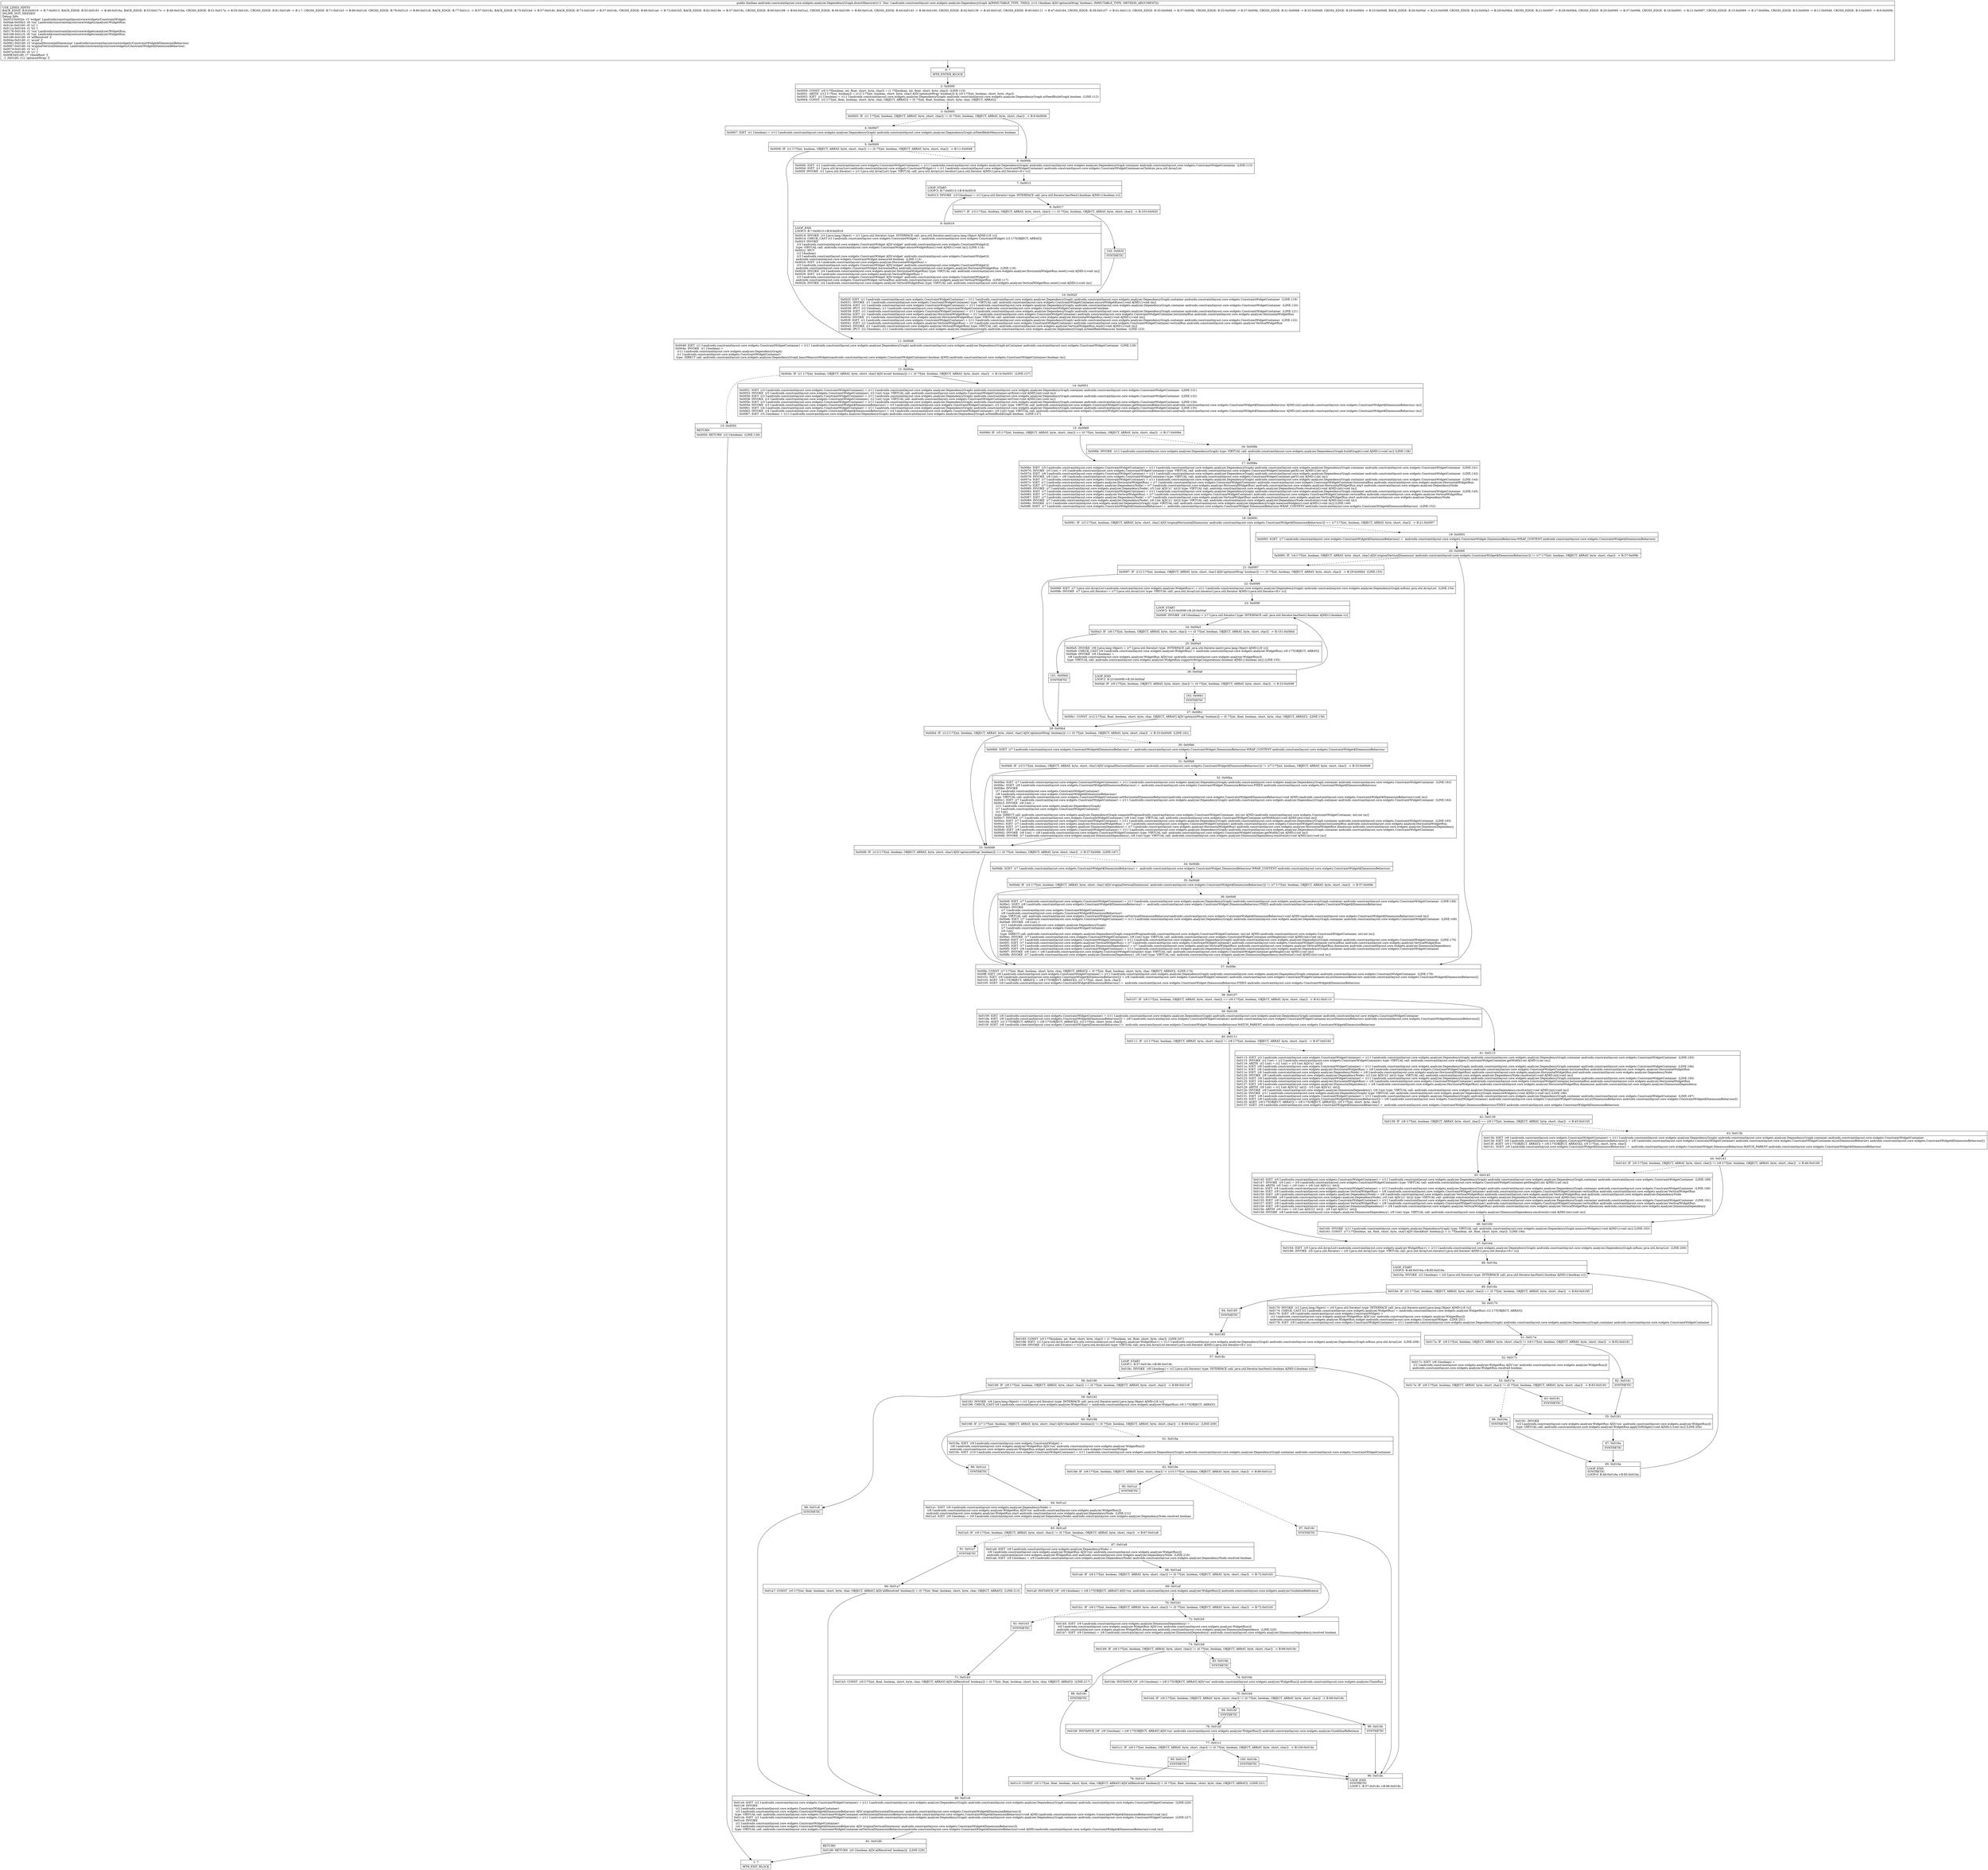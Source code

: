 digraph "CFG forandroidx.constraintlayout.core.widgets.analyzer.DependencyGraph.directMeasure(Z)Z" {
Node_0 [shape=record,label="{0\:\ ?|MTH_ENTER_BLOCK\l}"];
Node_2 [shape=record,label="{2\:\ 0x0000|0x0000: CONST  (r0 I:??[boolean, int, float, short, byte, char]) = (1 ??[boolean, int, float, short, byte, char])  (LINE:110)\l0x0001: ARITH  (r12 I:??[int, boolean]) = (r12 I:??[int, boolean, short, byte, char] A[D('optimizeWrap' boolean)]) & (r0 I:??[int, boolean, short, byte, char]) \l0x0002: IGET  (r1 I:boolean) = (r11 I:androidx.constraintlayout.core.widgets.analyzer.DependencyGraph) androidx.constraintlayout.core.widgets.analyzer.DependencyGraph.mNeedBuildGraph boolean  (LINE:112)\l0x0004: CONST  (r2 I:??[int, float, boolean, short, byte, char, OBJECT, ARRAY]) = (0 ??[int, float, boolean, short, byte, char, OBJECT, ARRAY]) \l}"];
Node_3 [shape=record,label="{3\:\ 0x0005|0x0005: IF  (r1 I:??[int, boolean, OBJECT, ARRAY, byte, short, char]) != (0 ??[int, boolean, OBJECT, ARRAY, byte, short, char])  \-\> B:6:0x000b \l}"];
Node_4 [shape=record,label="{4\:\ 0x0007|0x0007: IGET  (r1 I:boolean) = (r11 I:androidx.constraintlayout.core.widgets.analyzer.DependencyGraph) androidx.constraintlayout.core.widgets.analyzer.DependencyGraph.mNeedRedoMeasures boolean \l}"];
Node_5 [shape=record,label="{5\:\ 0x0009|0x0009: IF  (r1 I:??[int, boolean, OBJECT, ARRAY, byte, short, char]) == (0 ??[int, boolean, OBJECT, ARRAY, byte, short, char])  \-\> B:11:0x0048 \l}"];
Node_11 [shape=record,label="{11\:\ 0x0048|0x0048: IGET  (r1 I:androidx.constraintlayout.core.widgets.ConstraintWidgetContainer) = (r11 I:androidx.constraintlayout.core.widgets.analyzer.DependencyGraph) androidx.constraintlayout.core.widgets.analyzer.DependencyGraph.mContainer androidx.constraintlayout.core.widgets.ConstraintWidgetContainer  (LINE:126)\l0x004a: INVOKE  (r1 I:boolean) = \l  (r11 I:androidx.constraintlayout.core.widgets.analyzer.DependencyGraph)\l  (r1 I:androidx.constraintlayout.core.widgets.ConstraintWidgetContainer)\l type: DIRECT call: androidx.constraintlayout.core.widgets.analyzer.DependencyGraph.basicMeasureWidgets(androidx.constraintlayout.core.widgets.ConstraintWidgetContainer):boolean A[MD:(androidx.constraintlayout.core.widgets.ConstraintWidgetContainer):boolean (m)]\l}"];
Node_12 [shape=record,label="{12\:\ 0x004e|0x004e: IF  (r1 I:??[int, boolean, OBJECT, ARRAY, byte, short, char] A[D('avoid' boolean)]) == (0 ??[int, boolean, OBJECT, ARRAY, byte, short, char])  \-\> B:14:0x0051  (LINE:127)\l}"];
Node_13 [shape=record,label="{13\:\ 0x0050|RETURN\l|0x0050: RETURN  (r2 I:boolean)  (LINE:128)\l}"];
Node_1 [shape=record,label="{1\:\ ?|MTH_EXIT_BLOCK\l}"];
Node_14 [shape=record,label="{14\:\ 0x0051|0x0051: IGET  (r3 I:androidx.constraintlayout.core.widgets.ConstraintWidgetContainer) = (r11 I:androidx.constraintlayout.core.widgets.analyzer.DependencyGraph) androidx.constraintlayout.core.widgets.analyzer.DependencyGraph.container androidx.constraintlayout.core.widgets.ConstraintWidgetContainer  (LINE:131)\l0x0053: INVOKE  (r3 I:androidx.constraintlayout.core.widgets.ConstraintWidgetContainer), (r2 I:int) type: VIRTUAL call: androidx.constraintlayout.core.widgets.ConstraintWidgetContainer.setX(int):void A[MD:(int):void (m)]\l0x0056: IGET  (r3 I:androidx.constraintlayout.core.widgets.ConstraintWidgetContainer) = (r11 I:androidx.constraintlayout.core.widgets.analyzer.DependencyGraph) androidx.constraintlayout.core.widgets.analyzer.DependencyGraph.container androidx.constraintlayout.core.widgets.ConstraintWidgetContainer  (LINE:132)\l0x0058: INVOKE  (r3 I:androidx.constraintlayout.core.widgets.ConstraintWidgetContainer), (r2 I:int) type: VIRTUAL call: androidx.constraintlayout.core.widgets.ConstraintWidgetContainer.setY(int):void A[MD:(int):void (m)]\l0x005b: IGET  (r3 I:androidx.constraintlayout.core.widgets.ConstraintWidgetContainer) = (r11 I:androidx.constraintlayout.core.widgets.analyzer.DependencyGraph) androidx.constraintlayout.core.widgets.analyzer.DependencyGraph.container androidx.constraintlayout.core.widgets.ConstraintWidgetContainer  (LINE:134)\l0x005d: INVOKE  (r3 I:androidx.constraintlayout.core.widgets.ConstraintWidget$DimensionBehaviour) = (r3 I:androidx.constraintlayout.core.widgets.ConstraintWidgetContainer), (r2 I:int) type: VIRTUAL call: androidx.constraintlayout.core.widgets.ConstraintWidgetContainer.getDimensionBehaviour(int):androidx.constraintlayout.core.widgets.ConstraintWidget$DimensionBehaviour A[MD:(int):androidx.constraintlayout.core.widgets.ConstraintWidget$DimensionBehaviour (m)]\l0x0061: IGET  (r4 I:androidx.constraintlayout.core.widgets.ConstraintWidgetContainer) = (r11 I:androidx.constraintlayout.core.widgets.analyzer.DependencyGraph) androidx.constraintlayout.core.widgets.analyzer.DependencyGraph.container androidx.constraintlayout.core.widgets.ConstraintWidgetContainer  (LINE:135)\l0x0063: INVOKE  (r4 I:androidx.constraintlayout.core.widgets.ConstraintWidget$DimensionBehaviour) = (r4 I:androidx.constraintlayout.core.widgets.ConstraintWidgetContainer), (r0 I:int) type: VIRTUAL call: androidx.constraintlayout.core.widgets.ConstraintWidgetContainer.getDimensionBehaviour(int):androidx.constraintlayout.core.widgets.ConstraintWidget$DimensionBehaviour A[MD:(int):androidx.constraintlayout.core.widgets.ConstraintWidget$DimensionBehaviour (m)]\l0x0067: IGET  (r5 I:boolean) = (r11 I:androidx.constraintlayout.core.widgets.analyzer.DependencyGraph) androidx.constraintlayout.core.widgets.analyzer.DependencyGraph.mNeedBuildGraph boolean  (LINE:137)\l}"];
Node_15 [shape=record,label="{15\:\ 0x0069|0x0069: IF  (r5 I:??[int, boolean, OBJECT, ARRAY, byte, short, char]) == (0 ??[int, boolean, OBJECT, ARRAY, byte, short, char])  \-\> B:17:0x006e \l}"];
Node_16 [shape=record,label="{16\:\ 0x006b|0x006b: INVOKE  (r11 I:androidx.constraintlayout.core.widgets.analyzer.DependencyGraph) type: VIRTUAL call: androidx.constraintlayout.core.widgets.analyzer.DependencyGraph.buildGraph():void A[MD:():void (m)] (LINE:138)\l}"];
Node_17 [shape=record,label="{17\:\ 0x006e|0x006e: IGET  (r5 I:androidx.constraintlayout.core.widgets.ConstraintWidgetContainer) = (r11 I:androidx.constraintlayout.core.widgets.analyzer.DependencyGraph) androidx.constraintlayout.core.widgets.analyzer.DependencyGraph.container androidx.constraintlayout.core.widgets.ConstraintWidgetContainer  (LINE:141)\l0x0070: INVOKE  (r5 I:int) = (r5 I:androidx.constraintlayout.core.widgets.ConstraintWidgetContainer) type: VIRTUAL call: androidx.constraintlayout.core.widgets.ConstraintWidgetContainer.getX():int A[MD:():int (m)]\l0x0074: IGET  (r6 I:androidx.constraintlayout.core.widgets.ConstraintWidgetContainer) = (r11 I:androidx.constraintlayout.core.widgets.analyzer.DependencyGraph) androidx.constraintlayout.core.widgets.analyzer.DependencyGraph.container androidx.constraintlayout.core.widgets.ConstraintWidgetContainer  (LINE:142)\l0x0076: INVOKE  (r6 I:int) = (r6 I:androidx.constraintlayout.core.widgets.ConstraintWidgetContainer) type: VIRTUAL call: androidx.constraintlayout.core.widgets.ConstraintWidgetContainer.getY():int A[MD:():int (m)]\l0x007a: IGET  (r7 I:androidx.constraintlayout.core.widgets.ConstraintWidgetContainer) = (r11 I:androidx.constraintlayout.core.widgets.analyzer.DependencyGraph) androidx.constraintlayout.core.widgets.analyzer.DependencyGraph.container androidx.constraintlayout.core.widgets.ConstraintWidgetContainer  (LINE:144)\l0x007c: IGET  (r7 I:androidx.constraintlayout.core.widgets.analyzer.HorizontalWidgetRun) = (r7 I:androidx.constraintlayout.core.widgets.ConstraintWidgetContainer) androidx.constraintlayout.core.widgets.ConstraintWidgetContainer.horizontalRun androidx.constraintlayout.core.widgets.analyzer.HorizontalWidgetRun \l0x007e: IGET  (r7 I:androidx.constraintlayout.core.widgets.analyzer.DependencyNode) = (r7 I:androidx.constraintlayout.core.widgets.analyzer.HorizontalWidgetRun) androidx.constraintlayout.core.widgets.analyzer.HorizontalWidgetRun.start androidx.constraintlayout.core.widgets.analyzer.DependencyNode \l0x0080: INVOKE  (r7 I:androidx.constraintlayout.core.widgets.analyzer.DependencyNode), (r5 I:int A[D('x1' int)]) type: VIRTUAL call: androidx.constraintlayout.core.widgets.analyzer.DependencyNode.resolve(int):void A[MD:(int):void (m)]\l0x0083: IGET  (r7 I:androidx.constraintlayout.core.widgets.ConstraintWidgetContainer) = (r11 I:androidx.constraintlayout.core.widgets.analyzer.DependencyGraph) androidx.constraintlayout.core.widgets.analyzer.DependencyGraph.container androidx.constraintlayout.core.widgets.ConstraintWidgetContainer  (LINE:145)\l0x0085: IGET  (r7 I:androidx.constraintlayout.core.widgets.analyzer.VerticalWidgetRun) = (r7 I:androidx.constraintlayout.core.widgets.ConstraintWidgetContainer) androidx.constraintlayout.core.widgets.ConstraintWidgetContainer.verticalRun androidx.constraintlayout.core.widgets.analyzer.VerticalWidgetRun \l0x0087: IGET  (r7 I:androidx.constraintlayout.core.widgets.analyzer.DependencyNode) = (r7 I:androidx.constraintlayout.core.widgets.analyzer.VerticalWidgetRun) androidx.constraintlayout.core.widgets.analyzer.VerticalWidgetRun.start androidx.constraintlayout.core.widgets.analyzer.DependencyNode \l0x0089: INVOKE  (r7 I:androidx.constraintlayout.core.widgets.analyzer.DependencyNode), (r6 I:int A[D('y1' int)]) type: VIRTUAL call: androidx.constraintlayout.core.widgets.analyzer.DependencyNode.resolve(int):void A[MD:(int):void (m)]\l0x008c: INVOKE  (r11 I:androidx.constraintlayout.core.widgets.analyzer.DependencyGraph) type: VIRTUAL call: androidx.constraintlayout.core.widgets.analyzer.DependencyGraph.measureWidgets():void A[MD:():void (m)] (LINE:149)\l0x008f: SGET  (r7 I:androidx.constraintlayout.core.widgets.ConstraintWidget$DimensionBehaviour) =  androidx.constraintlayout.core.widgets.ConstraintWidget.DimensionBehaviour.WRAP_CONTENT androidx.constraintlayout.core.widgets.ConstraintWidget$DimensionBehaviour  (LINE:152)\l}"];
Node_18 [shape=record,label="{18\:\ 0x0091|0x0091: IF  (r3 I:??[int, boolean, OBJECT, ARRAY, byte, short, char] A[D('originalHorizontalDimension' androidx.constraintlayout.core.widgets.ConstraintWidget$DimensionBehaviour)]) == (r7 I:??[int, boolean, OBJECT, ARRAY, byte, short, char])  \-\> B:21:0x0097 \l}"];
Node_19 [shape=record,label="{19\:\ 0x0093|0x0093: SGET  (r7 I:androidx.constraintlayout.core.widgets.ConstraintWidget$DimensionBehaviour) =  androidx.constraintlayout.core.widgets.ConstraintWidget.DimensionBehaviour.WRAP_CONTENT androidx.constraintlayout.core.widgets.ConstraintWidget$DimensionBehaviour \l}"];
Node_20 [shape=record,label="{20\:\ 0x0095|0x0095: IF  (r4 I:??[int, boolean, OBJECT, ARRAY, byte, short, char] A[D('originalVerticalDimension' androidx.constraintlayout.core.widgets.ConstraintWidget$DimensionBehaviour)]) != (r7 I:??[int, boolean, OBJECT, ARRAY, byte, short, char])  \-\> B:37:0x00fe \l}"];
Node_37 [shape=record,label="{37\:\ 0x00fe|0x00fe: CONST  (r7 I:??[int, float, boolean, short, byte, char, OBJECT, ARRAY]) = (0 ??[int, float, boolean, short, byte, char, OBJECT, ARRAY])  (LINE:174)\l0x00ff: IGET  (r8 I:androidx.constraintlayout.core.widgets.ConstraintWidgetContainer) = (r11 I:androidx.constraintlayout.core.widgets.analyzer.DependencyGraph) androidx.constraintlayout.core.widgets.analyzer.DependencyGraph.container androidx.constraintlayout.core.widgets.ConstraintWidgetContainer  (LINE:179)\l0x0101: IGET  (r8 I:androidx.constraintlayout.core.widgets.ConstraintWidget$DimensionBehaviour[]) = (r8 I:androidx.constraintlayout.core.widgets.ConstraintWidgetContainer) androidx.constraintlayout.core.widgets.ConstraintWidgetContainer.mListDimensionBehaviors androidx.constraintlayout.core.widgets.ConstraintWidget$DimensionBehaviour[] \l0x0103: AGET  (r8 I:??[OBJECT, ARRAY]) = (r8 I:??[OBJECT, ARRAY][]), (r2 I:??[int, short, byte, char]) \l0x0105: SGET  (r9 I:androidx.constraintlayout.core.widgets.ConstraintWidget$DimensionBehaviour) =  androidx.constraintlayout.core.widgets.ConstraintWidget.DimensionBehaviour.FIXED androidx.constraintlayout.core.widgets.ConstraintWidget$DimensionBehaviour \l}"];
Node_38 [shape=record,label="{38\:\ 0x0107|0x0107: IF  (r8 I:??[int, boolean, OBJECT, ARRAY, byte, short, char]) == (r9 I:??[int, boolean, OBJECT, ARRAY, byte, short, char])  \-\> B:41:0x0113 \l}"];
Node_39 [shape=record,label="{39\:\ 0x0109|0x0109: IGET  (r8 I:androidx.constraintlayout.core.widgets.ConstraintWidgetContainer) = (r11 I:androidx.constraintlayout.core.widgets.analyzer.DependencyGraph) androidx.constraintlayout.core.widgets.analyzer.DependencyGraph.container androidx.constraintlayout.core.widgets.ConstraintWidgetContainer \l0x010b: IGET  (r8 I:androidx.constraintlayout.core.widgets.ConstraintWidget$DimensionBehaviour[]) = (r8 I:androidx.constraintlayout.core.widgets.ConstraintWidgetContainer) androidx.constraintlayout.core.widgets.ConstraintWidgetContainer.mListDimensionBehaviors androidx.constraintlayout.core.widgets.ConstraintWidget$DimensionBehaviour[] \l0x010d: AGET  (r2 I:??[OBJECT, ARRAY]) = (r8 I:??[OBJECT, ARRAY][]), (r2 I:??[int, short, byte, char]) \l0x010f: SGET  (r8 I:androidx.constraintlayout.core.widgets.ConstraintWidget$DimensionBehaviour) =  androidx.constraintlayout.core.widgets.ConstraintWidget.DimensionBehaviour.MATCH_PARENT androidx.constraintlayout.core.widgets.ConstraintWidget$DimensionBehaviour \l}"];
Node_40 [shape=record,label="{40\:\ 0x0111|0x0111: IF  (r2 I:??[int, boolean, OBJECT, ARRAY, byte, short, char]) != (r8 I:??[int, boolean, OBJECT, ARRAY, byte, short, char])  \-\> B:47:0x0164 \l}"];
Node_47 [shape=record,label="{47\:\ 0x0164|0x0164: IGET  (r0 I:java.util.ArrayList\<androidx.constraintlayout.core.widgets.analyzer.WidgetRun\>) = (r11 I:androidx.constraintlayout.core.widgets.analyzer.DependencyGraph) androidx.constraintlayout.core.widgets.analyzer.DependencyGraph.mRuns java.util.ArrayList  (LINE:200)\l0x0166: INVOKE  (r0 I:java.util.Iterator) = (r0 I:java.util.ArrayList) type: VIRTUAL call: java.util.ArrayList.iterator():java.util.Iterator A[MD:():java.util.Iterator\<E\> (c)]\l}"];
Node_48 [shape=record,label="{48\:\ 0x016a|LOOP_START\lLOOP:0: B:48:0x016a\-\>B:85:0x016a\l|0x016a: INVOKE  (r2 I:boolean) = (r0 I:java.util.Iterator) type: INTERFACE call: java.util.Iterator.hasNext():boolean A[MD:():boolean (c)]\l}"];
Node_49 [shape=record,label="{49\:\ 0x016e|0x016e: IF  (r2 I:??[int, boolean, OBJECT, ARRAY, byte, short, char]) == (0 ??[int, boolean, OBJECT, ARRAY, byte, short, char])  \-\> B:84:0x0185 \l}"];
Node_50 [shape=record,label="{50\:\ 0x0170|0x0170: INVOKE  (r2 I:java.lang.Object) = (r0 I:java.util.Iterator) type: INTERFACE call: java.util.Iterator.next():java.lang.Object A[MD:():E (c)]\l0x0174: CHECK_CAST (r2 I:androidx.constraintlayout.core.widgets.analyzer.WidgetRun) = (androidx.constraintlayout.core.widgets.analyzer.WidgetRun) (r2 I:??[OBJECT, ARRAY]) \l0x0176: IGET  (r8 I:androidx.constraintlayout.core.widgets.ConstraintWidget) = \l  (r2 I:androidx.constraintlayout.core.widgets.analyzer.WidgetRun A[D('run' androidx.constraintlayout.core.widgets.analyzer.WidgetRun)])\l androidx.constraintlayout.core.widgets.analyzer.WidgetRun.widget androidx.constraintlayout.core.widgets.ConstraintWidget  (LINE:201)\l0x0178: IGET  (r9 I:androidx.constraintlayout.core.widgets.ConstraintWidgetContainer) = (r11 I:androidx.constraintlayout.core.widgets.analyzer.DependencyGraph) androidx.constraintlayout.core.widgets.analyzer.DependencyGraph.container androidx.constraintlayout.core.widgets.ConstraintWidgetContainer \l}"];
Node_51 [shape=record,label="{51\:\ 0x017a|0x017a: IF  (r8 I:??[int, boolean, OBJECT, ARRAY, byte, short, char]) != (r9 I:??[int, boolean, OBJECT, ARRAY, byte, short, char])  \-\> B:82:0x0181 \l}"];
Node_52 [shape=record,label="{52\:\ 0x017c|0x017c: IGET  (r8 I:boolean) = \l  (r2 I:androidx.constraintlayout.core.widgets.analyzer.WidgetRun A[D('run' androidx.constraintlayout.core.widgets.analyzer.WidgetRun)])\l androidx.constraintlayout.core.widgets.analyzer.WidgetRun.resolved boolean \l}"];
Node_53 [shape=record,label="{53\:\ 0x017e|0x017e: IF  (r8 I:??[int, boolean, OBJECT, ARRAY, byte, short, char]) != (0 ??[int, boolean, OBJECT, ARRAY, byte, short, char])  \-\> B:83:0x0181 \l}"];
Node_83 [shape=record,label="{83\:\ 0x0181|SYNTHETIC\l}"];
Node_55 [shape=record,label="{55\:\ 0x0181|0x0181: INVOKE  \l  (r2 I:androidx.constraintlayout.core.widgets.analyzer.WidgetRun A[D('run' androidx.constraintlayout.core.widgets.analyzer.WidgetRun)])\l type: VIRTUAL call: androidx.constraintlayout.core.widgets.analyzer.WidgetRun.applyToWidget():void A[MD:():void (m)] (LINE:204)\l}"];
Node_87 [shape=record,label="{87\:\ 0x016a|SYNTHETIC\l}"];
Node_85 [shape=record,label="{85\:\ 0x016a|LOOP_END\lSYNTHETIC\lLOOP:0: B:48:0x016a\-\>B:85:0x016a\l}"];
Node_86 [shape=record,label="{86\:\ 0x016a|SYNTHETIC\l}"];
Node_82 [shape=record,label="{82\:\ 0x0181|SYNTHETIC\l}"];
Node_84 [shape=record,label="{84\:\ 0x0185|SYNTHETIC\l}"];
Node_56 [shape=record,label="{56\:\ 0x0185|0x0185: CONST  (r0 I:??[boolean, int, float, short, byte, char]) = (1 ??[boolean, int, float, short, byte, char])  (LINE:207)\l0x0186: IGET  (r2 I:java.util.ArrayList\<androidx.constraintlayout.core.widgets.analyzer.WidgetRun\>) = (r11 I:androidx.constraintlayout.core.widgets.analyzer.DependencyGraph) androidx.constraintlayout.core.widgets.analyzer.DependencyGraph.mRuns java.util.ArrayList  (LINE:208)\l0x0188: INVOKE  (r2 I:java.util.Iterator) = (r2 I:java.util.ArrayList) type: VIRTUAL call: java.util.ArrayList.iterator():java.util.Iterator A[MD:():java.util.Iterator\<E\> (c)]\l}"];
Node_57 [shape=record,label="{57\:\ 0x018c|LOOP_START\lLOOP:1: B:57:0x018c\-\>B:96:0x018c\l|0x018c: INVOKE  (r8 I:boolean) = (r2 I:java.util.Iterator) type: INTERFACE call: java.util.Iterator.hasNext():boolean A[MD:():boolean (c)]\l}"];
Node_58 [shape=record,label="{58\:\ 0x0190|0x0190: IF  (r8 I:??[int, boolean, OBJECT, ARRAY, byte, short, char]) == (0 ??[int, boolean, OBJECT, ARRAY, byte, short, char])  \-\> B:88:0x01c6 \l}"];
Node_59 [shape=record,label="{59\:\ 0x0192|0x0192: INVOKE  (r8 I:java.lang.Object) = (r2 I:java.util.Iterator) type: INTERFACE call: java.util.Iterator.next():java.lang.Object A[MD:():E (c)]\l0x0196: CHECK_CAST (r8 I:androidx.constraintlayout.core.widgets.analyzer.WidgetRun) = (androidx.constraintlayout.core.widgets.analyzer.WidgetRun) (r8 I:??[OBJECT, ARRAY]) \l}"];
Node_60 [shape=record,label="{60\:\ 0x0198|0x0198: IF  (r7 I:??[int, boolean, OBJECT, ARRAY, byte, short, char] A[D('checkRoot' boolean)]) != (0 ??[int, boolean, OBJECT, ARRAY, byte, short, char])  \-\> B:89:0x01a1  (LINE:209)\l}"];
Node_61 [shape=record,label="{61\:\ 0x019a|0x019a: IGET  (r9 I:androidx.constraintlayout.core.widgets.ConstraintWidget) = \l  (r8 I:androidx.constraintlayout.core.widgets.analyzer.WidgetRun A[D('run' androidx.constraintlayout.core.widgets.analyzer.WidgetRun)])\l androidx.constraintlayout.core.widgets.analyzer.WidgetRun.widget androidx.constraintlayout.core.widgets.ConstraintWidget \l0x019c: IGET  (r10 I:androidx.constraintlayout.core.widgets.ConstraintWidgetContainer) = (r11 I:androidx.constraintlayout.core.widgets.analyzer.DependencyGraph) androidx.constraintlayout.core.widgets.analyzer.DependencyGraph.container androidx.constraintlayout.core.widgets.ConstraintWidgetContainer \l}"];
Node_62 [shape=record,label="{62\:\ 0x019e|0x019e: IF  (r9 I:??[int, boolean, OBJECT, ARRAY, byte, short, char]) != (r10 I:??[int, boolean, OBJECT, ARRAY, byte, short, char])  \-\> B:90:0x01a1 \l}"];
Node_90 [shape=record,label="{90\:\ 0x01a1|SYNTHETIC\l}"];
Node_64 [shape=record,label="{64\:\ 0x01a1|0x01a1: IGET  (r9 I:androidx.constraintlayout.core.widgets.analyzer.DependencyNode) = \l  (r8 I:androidx.constraintlayout.core.widgets.analyzer.WidgetRun A[D('run' androidx.constraintlayout.core.widgets.analyzer.WidgetRun)])\l androidx.constraintlayout.core.widgets.analyzer.WidgetRun.start androidx.constraintlayout.core.widgets.analyzer.DependencyNode  (LINE:212)\l0x01a3: IGET  (r9 I:boolean) = (r9 I:androidx.constraintlayout.core.widgets.analyzer.DependencyNode) androidx.constraintlayout.core.widgets.analyzer.DependencyNode.resolved boolean \l}"];
Node_65 [shape=record,label="{65\:\ 0x01a5|0x01a5: IF  (r9 I:??[int, boolean, OBJECT, ARRAY, byte, short, char]) != (0 ??[int, boolean, OBJECT, ARRAY, byte, short, char])  \-\> B:67:0x01a9 \l}"];
Node_67 [shape=record,label="{67\:\ 0x01a9|0x01a9: IGET  (r9 I:androidx.constraintlayout.core.widgets.analyzer.DependencyNode) = \l  (r8 I:androidx.constraintlayout.core.widgets.analyzer.WidgetRun A[D('run' androidx.constraintlayout.core.widgets.analyzer.WidgetRun)])\l androidx.constraintlayout.core.widgets.analyzer.WidgetRun.end androidx.constraintlayout.core.widgets.analyzer.DependencyNode  (LINE:216)\l0x01ab: IGET  (r9 I:boolean) = (r9 I:androidx.constraintlayout.core.widgets.analyzer.DependencyNode) androidx.constraintlayout.core.widgets.analyzer.DependencyNode.resolved boolean \l}"];
Node_68 [shape=record,label="{68\:\ 0x01ad|0x01ad: IF  (r9 I:??[int, boolean, OBJECT, ARRAY, byte, short, char]) != (0 ??[int, boolean, OBJECT, ARRAY, byte, short, char])  \-\> B:72:0x01b5 \l}"];
Node_69 [shape=record,label="{69\:\ 0x01af|0x01af: INSTANCE_OF  (r9 I:boolean) = (r8 I:??[OBJECT, ARRAY] A[D('run' androidx.constraintlayout.core.widgets.analyzer.WidgetRun)]) androidx.constraintlayout.core.widgets.analyzer.GuidelineReference \l}"];
Node_70 [shape=record,label="{70\:\ 0x01b1|0x01b1: IF  (r9 I:??[int, boolean, OBJECT, ARRAY, byte, short, char]) != (0 ??[int, boolean, OBJECT, ARRAY, byte, short, char])  \-\> B:72:0x01b5 \l}"];
Node_92 [shape=record,label="{92\:\ 0x01b3|SYNTHETIC\l}"];
Node_71 [shape=record,label="{71\:\ 0x01b3|0x01b3: CONST  (r0 I:??[int, float, boolean, short, byte, char, OBJECT, ARRAY] A[D('allResolved' boolean)]) = (0 ??[int, float, boolean, short, byte, char, OBJECT, ARRAY])  (LINE:217)\l}"];
Node_80 [shape=record,label="{80\:\ 0x01c6|0x01c6: IGET  (r2 I:androidx.constraintlayout.core.widgets.ConstraintWidgetContainer) = (r11 I:androidx.constraintlayout.core.widgets.analyzer.DependencyGraph) androidx.constraintlayout.core.widgets.analyzer.DependencyGraph.container androidx.constraintlayout.core.widgets.ConstraintWidgetContainer  (LINE:226)\l0x01c8: INVOKE  \l  (r2 I:androidx.constraintlayout.core.widgets.ConstraintWidgetContainer)\l  (r3 I:androidx.constraintlayout.core.widgets.ConstraintWidget$DimensionBehaviour A[D('originalHorizontalDimension' androidx.constraintlayout.core.widgets.ConstraintWidget$DimensionBehaviour)])\l type: VIRTUAL call: androidx.constraintlayout.core.widgets.ConstraintWidgetContainer.setHorizontalDimensionBehaviour(androidx.constraintlayout.core.widgets.ConstraintWidget$DimensionBehaviour):void A[MD:(androidx.constraintlayout.core.widgets.ConstraintWidget$DimensionBehaviour):void (m)]\l0x01cb: IGET  (r2 I:androidx.constraintlayout.core.widgets.ConstraintWidgetContainer) = (r11 I:androidx.constraintlayout.core.widgets.analyzer.DependencyGraph) androidx.constraintlayout.core.widgets.analyzer.DependencyGraph.container androidx.constraintlayout.core.widgets.ConstraintWidgetContainer  (LINE:227)\l0x01cd: INVOKE  \l  (r2 I:androidx.constraintlayout.core.widgets.ConstraintWidgetContainer)\l  (r4 I:androidx.constraintlayout.core.widgets.ConstraintWidget$DimensionBehaviour A[D('originalVerticalDimension' androidx.constraintlayout.core.widgets.ConstraintWidget$DimensionBehaviour)])\l type: VIRTUAL call: androidx.constraintlayout.core.widgets.ConstraintWidgetContainer.setVerticalDimensionBehaviour(androidx.constraintlayout.core.widgets.ConstraintWidget$DimensionBehaviour):void A[MD:(androidx.constraintlayout.core.widgets.ConstraintWidget$DimensionBehaviour):void (m)]\l}"];
Node_81 [shape=record,label="{81\:\ 0x01d0|RETURN\l|0x01d0: RETURN  (r0 I:boolean A[D('allResolved' boolean)])  (LINE:229)\l}"];
Node_72 [shape=record,label="{72\:\ 0x01b5|0x01b5: IGET  (r9 I:androidx.constraintlayout.core.widgets.analyzer.DimensionDependency) = \l  (r8 I:androidx.constraintlayout.core.widgets.analyzer.WidgetRun A[D('run' androidx.constraintlayout.core.widgets.analyzer.WidgetRun)])\l androidx.constraintlayout.core.widgets.analyzer.WidgetRun.dimension androidx.constraintlayout.core.widgets.analyzer.DimensionDependency  (LINE:220)\l0x01b7: IGET  (r9 I:boolean) = (r9 I:androidx.constraintlayout.core.widgets.analyzer.DimensionDependency) androidx.constraintlayout.core.widgets.analyzer.DimensionDependency.resolved boolean \l}"];
Node_73 [shape=record,label="{73\:\ 0x01b9|0x01b9: IF  (r9 I:??[int, boolean, OBJECT, ARRAY, byte, short, char]) != (0 ??[int, boolean, OBJECT, ARRAY, byte, short, char])  \-\> B:98:0x018c \l}"];
Node_93 [shape=record,label="{93\:\ 0x01bb|SYNTHETIC\l}"];
Node_74 [shape=record,label="{74\:\ 0x01bb|0x01bb: INSTANCE_OF  (r9 I:boolean) = (r8 I:??[OBJECT, ARRAY] A[D('run' androidx.constraintlayout.core.widgets.analyzer.WidgetRun)]) androidx.constraintlayout.core.widgets.analyzer.ChainRun \l}"];
Node_75 [shape=record,label="{75\:\ 0x01bd|0x01bd: IF  (r9 I:??[int, boolean, OBJECT, ARRAY, byte, short, char]) != (0 ??[int, boolean, OBJECT, ARRAY, byte, short, char])  \-\> B:99:0x018c \l}"];
Node_94 [shape=record,label="{94\:\ 0x01bf|SYNTHETIC\l}"];
Node_76 [shape=record,label="{76\:\ 0x01bf|0x01bf: INSTANCE_OF  (r9 I:boolean) = (r8 I:??[OBJECT, ARRAY] A[D('run' androidx.constraintlayout.core.widgets.analyzer.WidgetRun)]) androidx.constraintlayout.core.widgets.analyzer.GuidelineReference \l}"];
Node_77 [shape=record,label="{77\:\ 0x01c1|0x01c1: IF  (r9 I:??[int, boolean, OBJECT, ARRAY, byte, short, char]) != (0 ??[int, boolean, OBJECT, ARRAY, byte, short, char])  \-\> B:100:0x018c \l}"];
Node_95 [shape=record,label="{95\:\ 0x01c3|SYNTHETIC\l}"];
Node_78 [shape=record,label="{78\:\ 0x01c3|0x01c3: CONST  (r0 I:??[int, float, boolean, short, byte, char, OBJECT, ARRAY] A[D('allResolved' boolean)]) = (0 ??[int, float, boolean, short, byte, char, OBJECT, ARRAY])  (LINE:221)\l}"];
Node_100 [shape=record,label="{100\:\ 0x018c|SYNTHETIC\l}"];
Node_96 [shape=record,label="{96\:\ 0x018c|LOOP_END\lSYNTHETIC\lLOOP:1: B:57:0x018c\-\>B:96:0x018c\l}"];
Node_99 [shape=record,label="{99\:\ 0x018c|SYNTHETIC\l}"];
Node_98 [shape=record,label="{98\:\ 0x018c|SYNTHETIC\l}"];
Node_91 [shape=record,label="{91\:\ 0x01a7|SYNTHETIC\l}"];
Node_66 [shape=record,label="{66\:\ 0x01a7|0x01a7: CONST  (r0 I:??[int, float, boolean, short, byte, char, OBJECT, ARRAY] A[D('allResolved' boolean)]) = (0 ??[int, float, boolean, short, byte, char, OBJECT, ARRAY])  (LINE:213)\l}"];
Node_97 [shape=record,label="{97\:\ 0x018c|SYNTHETIC\l}"];
Node_89 [shape=record,label="{89\:\ 0x01a1|SYNTHETIC\l}"];
Node_88 [shape=record,label="{88\:\ 0x01c6|SYNTHETIC\l}"];
Node_41 [shape=record,label="{41\:\ 0x0113|0x0113: IGET  (r2 I:androidx.constraintlayout.core.widgets.ConstraintWidgetContainer) = (r11 I:androidx.constraintlayout.core.widgets.analyzer.DependencyGraph) androidx.constraintlayout.core.widgets.analyzer.DependencyGraph.container androidx.constraintlayout.core.widgets.ConstraintWidgetContainer  (LINE:183)\l0x0115: INVOKE  (r2 I:int) = (r2 I:androidx.constraintlayout.core.widgets.ConstraintWidgetContainer) type: VIRTUAL call: androidx.constraintlayout.core.widgets.ConstraintWidgetContainer.getWidth():int A[MD:():int (m)]\l0x0119: ARITH  (r2 I:int) = (r2 I:int) + (r5 I:int A[D('x1' int)]) \l0x011a: IGET  (r8 I:androidx.constraintlayout.core.widgets.ConstraintWidgetContainer) = (r11 I:androidx.constraintlayout.core.widgets.analyzer.DependencyGraph) androidx.constraintlayout.core.widgets.analyzer.DependencyGraph.container androidx.constraintlayout.core.widgets.ConstraintWidgetContainer  (LINE:184)\l0x011c: IGET  (r8 I:androidx.constraintlayout.core.widgets.analyzer.HorizontalWidgetRun) = (r8 I:androidx.constraintlayout.core.widgets.ConstraintWidgetContainer) androidx.constraintlayout.core.widgets.ConstraintWidgetContainer.horizontalRun androidx.constraintlayout.core.widgets.analyzer.HorizontalWidgetRun \l0x011e: IGET  (r8 I:androidx.constraintlayout.core.widgets.analyzer.DependencyNode) = (r8 I:androidx.constraintlayout.core.widgets.analyzer.HorizontalWidgetRun) androidx.constraintlayout.core.widgets.analyzer.HorizontalWidgetRun.end androidx.constraintlayout.core.widgets.analyzer.DependencyNode \l0x0120: INVOKE  (r8 I:androidx.constraintlayout.core.widgets.analyzer.DependencyNode), (r2 I:int A[D('x2' int)]) type: VIRTUAL call: androidx.constraintlayout.core.widgets.analyzer.DependencyNode.resolve(int):void A[MD:(int):void (m)]\l0x0123: IGET  (r8 I:androidx.constraintlayout.core.widgets.ConstraintWidgetContainer) = (r11 I:androidx.constraintlayout.core.widgets.analyzer.DependencyGraph) androidx.constraintlayout.core.widgets.analyzer.DependencyGraph.container androidx.constraintlayout.core.widgets.ConstraintWidgetContainer  (LINE:185)\l0x0125: IGET  (r8 I:androidx.constraintlayout.core.widgets.analyzer.HorizontalWidgetRun) = (r8 I:androidx.constraintlayout.core.widgets.ConstraintWidgetContainer) androidx.constraintlayout.core.widgets.ConstraintWidgetContainer.horizontalRun androidx.constraintlayout.core.widgets.analyzer.HorizontalWidgetRun \l0x0127: IGET  (r8 I:androidx.constraintlayout.core.widgets.analyzer.DimensionDependency) = (r8 I:androidx.constraintlayout.core.widgets.analyzer.HorizontalWidgetRun) androidx.constraintlayout.core.widgets.analyzer.HorizontalWidgetRun.dimension androidx.constraintlayout.core.widgets.analyzer.DimensionDependency \l0x0129: ARITH  (r9 I:int) = (r2 I:int A[D('x2' int)]) \- (r5 I:int A[D('x1' int)]) \l0x012b: INVOKE  (r8 I:androidx.constraintlayout.core.widgets.analyzer.DimensionDependency), (r9 I:int) type: VIRTUAL call: androidx.constraintlayout.core.widgets.analyzer.DimensionDependency.resolve(int):void A[MD:(int):void (m)]\l0x012e: INVOKE  (r11 I:androidx.constraintlayout.core.widgets.analyzer.DependencyGraph) type: VIRTUAL call: androidx.constraintlayout.core.widgets.analyzer.DependencyGraph.measureWidgets():void A[MD:():void (m)] (LINE:186)\l0x0131: IGET  (r8 I:androidx.constraintlayout.core.widgets.ConstraintWidgetContainer) = (r11 I:androidx.constraintlayout.core.widgets.analyzer.DependencyGraph) androidx.constraintlayout.core.widgets.analyzer.DependencyGraph.container androidx.constraintlayout.core.widgets.ConstraintWidgetContainer  (LINE:187)\l0x0133: IGET  (r8 I:androidx.constraintlayout.core.widgets.ConstraintWidget$DimensionBehaviour[]) = (r8 I:androidx.constraintlayout.core.widgets.ConstraintWidgetContainer) androidx.constraintlayout.core.widgets.ConstraintWidgetContainer.mListDimensionBehaviors androidx.constraintlayout.core.widgets.ConstraintWidget$DimensionBehaviour[] \l0x0135: AGET  (r8 I:??[OBJECT, ARRAY]) = (r8 I:??[OBJECT, ARRAY][]), (r0 I:??[int, short, byte, char]) \l0x0137: SGET  (r9 I:androidx.constraintlayout.core.widgets.ConstraintWidget$DimensionBehaviour) =  androidx.constraintlayout.core.widgets.ConstraintWidget.DimensionBehaviour.FIXED androidx.constraintlayout.core.widgets.ConstraintWidget$DimensionBehaviour \l}"];
Node_42 [shape=record,label="{42\:\ 0x0139|0x0139: IF  (r8 I:??[int, boolean, OBJECT, ARRAY, byte, short, char]) == (r9 I:??[int, boolean, OBJECT, ARRAY, byte, short, char])  \-\> B:45:0x0145 \l}"];
Node_43 [shape=record,label="{43\:\ 0x013b|0x013b: IGET  (r8 I:androidx.constraintlayout.core.widgets.ConstraintWidgetContainer) = (r11 I:androidx.constraintlayout.core.widgets.analyzer.DependencyGraph) androidx.constraintlayout.core.widgets.analyzer.DependencyGraph.container androidx.constraintlayout.core.widgets.ConstraintWidgetContainer \l0x013d: IGET  (r8 I:androidx.constraintlayout.core.widgets.ConstraintWidget$DimensionBehaviour[]) = (r8 I:androidx.constraintlayout.core.widgets.ConstraintWidgetContainer) androidx.constraintlayout.core.widgets.ConstraintWidgetContainer.mListDimensionBehaviors androidx.constraintlayout.core.widgets.ConstraintWidget$DimensionBehaviour[] \l0x013f: AGET  (r0 I:??[OBJECT, ARRAY]) = (r8 I:??[OBJECT, ARRAY][]), (r0 I:??[int, short, byte, char]) \l0x0141: SGET  (r8 I:androidx.constraintlayout.core.widgets.ConstraintWidget$DimensionBehaviour) =  androidx.constraintlayout.core.widgets.ConstraintWidget.DimensionBehaviour.MATCH_PARENT androidx.constraintlayout.core.widgets.ConstraintWidget$DimensionBehaviour \l}"];
Node_44 [shape=record,label="{44\:\ 0x0143|0x0143: IF  (r0 I:??[int, boolean, OBJECT, ARRAY, byte, short, char]) != (r8 I:??[int, boolean, OBJECT, ARRAY, byte, short, char])  \-\> B:46:0x0160 \l}"];
Node_46 [shape=record,label="{46\:\ 0x0160|0x0160: INVOKE  (r11 I:androidx.constraintlayout.core.widgets.analyzer.DependencyGraph) type: VIRTUAL call: androidx.constraintlayout.core.widgets.analyzer.DependencyGraph.measureWidgets():void A[MD:():void (m)] (LINE:193)\l0x0163: CONST  (r7 I:??[boolean, int, float, short, byte, char] A[D('checkRoot' boolean)]) = (1 ??[boolean, int, float, short, byte, char])  (LINE:194)\l}"];
Node_45 [shape=record,label="{45\:\ 0x0145|0x0145: IGET  (r0 I:androidx.constraintlayout.core.widgets.ConstraintWidgetContainer) = (r11 I:androidx.constraintlayout.core.widgets.analyzer.DependencyGraph) androidx.constraintlayout.core.widgets.analyzer.DependencyGraph.container androidx.constraintlayout.core.widgets.ConstraintWidgetContainer  (LINE:189)\l0x0147: INVOKE  (r0 I:int) = (r0 I:androidx.constraintlayout.core.widgets.ConstraintWidgetContainer) type: VIRTUAL call: androidx.constraintlayout.core.widgets.ConstraintWidgetContainer.getHeight():int A[MD:():int (m)]\l0x014b: ARITH  (r0 I:int) = (r0 I:int) + (r6 I:int A[D('y1' int)]) \l0x014c: IGET  (r8 I:androidx.constraintlayout.core.widgets.ConstraintWidgetContainer) = (r11 I:androidx.constraintlayout.core.widgets.analyzer.DependencyGraph) androidx.constraintlayout.core.widgets.analyzer.DependencyGraph.container androidx.constraintlayout.core.widgets.ConstraintWidgetContainer  (LINE:190)\l0x014e: IGET  (r8 I:androidx.constraintlayout.core.widgets.analyzer.VerticalWidgetRun) = (r8 I:androidx.constraintlayout.core.widgets.ConstraintWidgetContainer) androidx.constraintlayout.core.widgets.ConstraintWidgetContainer.verticalRun androidx.constraintlayout.core.widgets.analyzer.VerticalWidgetRun \l0x0150: IGET  (r8 I:androidx.constraintlayout.core.widgets.analyzer.DependencyNode) = (r8 I:androidx.constraintlayout.core.widgets.analyzer.VerticalWidgetRun) androidx.constraintlayout.core.widgets.analyzer.VerticalWidgetRun.end androidx.constraintlayout.core.widgets.analyzer.DependencyNode \l0x0152: INVOKE  (r8 I:androidx.constraintlayout.core.widgets.analyzer.DependencyNode), (r0 I:int A[D('y2' int)]) type: VIRTUAL call: androidx.constraintlayout.core.widgets.analyzer.DependencyNode.resolve(int):void A[MD:(int):void (m)]\l0x0155: IGET  (r8 I:androidx.constraintlayout.core.widgets.ConstraintWidgetContainer) = (r11 I:androidx.constraintlayout.core.widgets.analyzer.DependencyGraph) androidx.constraintlayout.core.widgets.analyzer.DependencyGraph.container androidx.constraintlayout.core.widgets.ConstraintWidgetContainer  (LINE:191)\l0x0157: IGET  (r8 I:androidx.constraintlayout.core.widgets.analyzer.VerticalWidgetRun) = (r8 I:androidx.constraintlayout.core.widgets.ConstraintWidgetContainer) androidx.constraintlayout.core.widgets.ConstraintWidgetContainer.verticalRun androidx.constraintlayout.core.widgets.analyzer.VerticalWidgetRun \l0x0159: IGET  (r8 I:androidx.constraintlayout.core.widgets.analyzer.DimensionDependency) = (r8 I:androidx.constraintlayout.core.widgets.analyzer.VerticalWidgetRun) androidx.constraintlayout.core.widgets.analyzer.VerticalWidgetRun.dimension androidx.constraintlayout.core.widgets.analyzer.DimensionDependency \l0x015b: ARITH  (r9 I:int) = (r0 I:int A[D('y2' int)]) \- (r6 I:int A[D('y1' int)]) \l0x015d: INVOKE  (r8 I:androidx.constraintlayout.core.widgets.analyzer.DimensionDependency), (r9 I:int) type: VIRTUAL call: androidx.constraintlayout.core.widgets.analyzer.DimensionDependency.resolve(int):void A[MD:(int):void (m)]\l}"];
Node_21 [shape=record,label="{21\:\ 0x0097|0x0097: IF  (r12 I:??[int, boolean, OBJECT, ARRAY, byte, short, char] A[D('optimizeWrap' boolean)]) == (0 ??[int, boolean, OBJECT, ARRAY, byte, short, char])  \-\> B:29:0x00b4  (LINE:153)\l}"];
Node_22 [shape=record,label="{22\:\ 0x0099|0x0099: IGET  (r7 I:java.util.ArrayList\<androidx.constraintlayout.core.widgets.analyzer.WidgetRun\>) = (r11 I:androidx.constraintlayout.core.widgets.analyzer.DependencyGraph) androidx.constraintlayout.core.widgets.analyzer.DependencyGraph.mRuns java.util.ArrayList  (LINE:154)\l0x009b: INVOKE  (r7 I:java.util.Iterator) = (r7 I:java.util.ArrayList) type: VIRTUAL call: java.util.ArrayList.iterator():java.util.Iterator A[MD:():java.util.Iterator\<E\> (c)]\l}"];
Node_23 [shape=record,label="{23\:\ 0x009f|LOOP_START\lLOOP:2: B:23:0x009f\-\>B:26:0x00af\l|0x009f: INVOKE  (r8 I:boolean) = (r7 I:java.util.Iterator) type: INTERFACE call: java.util.Iterator.hasNext():boolean A[MD:():boolean (c)]\l}"];
Node_24 [shape=record,label="{24\:\ 0x00a3|0x00a3: IF  (r8 I:??[int, boolean, OBJECT, ARRAY, byte, short, char]) == (0 ??[int, boolean, OBJECT, ARRAY, byte, short, char])  \-\> B:101:0x00b4 \l}"];
Node_25 [shape=record,label="{25\:\ 0x00a5|0x00a5: INVOKE  (r8 I:java.lang.Object) = (r7 I:java.util.Iterator) type: INTERFACE call: java.util.Iterator.next():java.lang.Object A[MD:():E (c)]\l0x00a9: CHECK_CAST (r8 I:androidx.constraintlayout.core.widgets.analyzer.WidgetRun) = (androidx.constraintlayout.core.widgets.analyzer.WidgetRun) (r8 I:??[OBJECT, ARRAY]) \l0x00ab: INVOKE  (r9 I:boolean) = \l  (r8 I:androidx.constraintlayout.core.widgets.analyzer.WidgetRun A[D('run' androidx.constraintlayout.core.widgets.analyzer.WidgetRun)])\l type: VIRTUAL call: androidx.constraintlayout.core.widgets.analyzer.WidgetRun.supportsWrapComputation():boolean A[MD:():boolean (m)] (LINE:155)\l}"];
Node_26 [shape=record,label="{26\:\ 0x00af|LOOP_END\lLOOP:2: B:23:0x009f\-\>B:26:0x00af\l|0x00af: IF  (r9 I:??[int, boolean, OBJECT, ARRAY, byte, short, char]) != (0 ??[int, boolean, OBJECT, ARRAY, byte, short, char])  \-\> B:23:0x009f \l}"];
Node_102 [shape=record,label="{102\:\ 0x00b1|SYNTHETIC\l}"];
Node_27 [shape=record,label="{27\:\ 0x00b1|0x00b1: CONST  (r12 I:??[int, float, boolean, short, byte, char, OBJECT, ARRAY] A[D('optimizeWrap' boolean)]) = (0 ??[int, float, boolean, short, byte, char, OBJECT, ARRAY])  (LINE:156)\l}"];
Node_101 [shape=record,label="{101\:\ 0x00b4|SYNTHETIC\l}"];
Node_29 [shape=record,label="{29\:\ 0x00b4|0x00b4: IF  (r12 I:??[int, boolean, OBJECT, ARRAY, byte, short, char] A[D('optimizeWrap' boolean)]) == (0 ??[int, boolean, OBJECT, ARRAY, byte, short, char])  \-\> B:33:0x00d9  (LINE:162)\l}"];
Node_30 [shape=record,label="{30\:\ 0x00b6|0x00b6: SGET  (r7 I:androidx.constraintlayout.core.widgets.ConstraintWidget$DimensionBehaviour) =  androidx.constraintlayout.core.widgets.ConstraintWidget.DimensionBehaviour.WRAP_CONTENT androidx.constraintlayout.core.widgets.ConstraintWidget$DimensionBehaviour \l}"];
Node_31 [shape=record,label="{31\:\ 0x00b8|0x00b8: IF  (r3 I:??[int, boolean, OBJECT, ARRAY, byte, short, char] A[D('originalHorizontalDimension' androidx.constraintlayout.core.widgets.ConstraintWidget$DimensionBehaviour)]) != (r7 I:??[int, boolean, OBJECT, ARRAY, byte, short, char])  \-\> B:33:0x00d9 \l}"];
Node_32 [shape=record,label="{32\:\ 0x00ba|0x00ba: IGET  (r7 I:androidx.constraintlayout.core.widgets.ConstraintWidgetContainer) = (r11 I:androidx.constraintlayout.core.widgets.analyzer.DependencyGraph) androidx.constraintlayout.core.widgets.analyzer.DependencyGraph.container androidx.constraintlayout.core.widgets.ConstraintWidgetContainer  (LINE:163)\l0x00bc: SGET  (r8 I:androidx.constraintlayout.core.widgets.ConstraintWidget$DimensionBehaviour) =  androidx.constraintlayout.core.widgets.ConstraintWidget.DimensionBehaviour.FIXED androidx.constraintlayout.core.widgets.ConstraintWidget$DimensionBehaviour \l0x00be: INVOKE  \l  (r7 I:androidx.constraintlayout.core.widgets.ConstraintWidgetContainer)\l  (r8 I:androidx.constraintlayout.core.widgets.ConstraintWidget$DimensionBehaviour)\l type: VIRTUAL call: androidx.constraintlayout.core.widgets.ConstraintWidgetContainer.setHorizontalDimensionBehaviour(androidx.constraintlayout.core.widgets.ConstraintWidget$DimensionBehaviour):void A[MD:(androidx.constraintlayout.core.widgets.ConstraintWidget$DimensionBehaviour):void (m)]\l0x00c1: IGET  (r7 I:androidx.constraintlayout.core.widgets.ConstraintWidgetContainer) = (r11 I:androidx.constraintlayout.core.widgets.analyzer.DependencyGraph) androidx.constraintlayout.core.widgets.analyzer.DependencyGraph.container androidx.constraintlayout.core.widgets.ConstraintWidgetContainer  (LINE:164)\l0x00c3: INVOKE  (r8 I:int) = \l  (r11 I:androidx.constraintlayout.core.widgets.analyzer.DependencyGraph)\l  (r7 I:androidx.constraintlayout.core.widgets.ConstraintWidgetContainer)\l  (r2 I:int)\l type: DIRECT call: androidx.constraintlayout.core.widgets.analyzer.DependencyGraph.computeWrap(androidx.constraintlayout.core.widgets.ConstraintWidgetContainer, int):int A[MD:(androidx.constraintlayout.core.widgets.ConstraintWidgetContainer, int):int (m)]\l0x00c7: INVOKE  (r7 I:androidx.constraintlayout.core.widgets.ConstraintWidgetContainer), (r8 I:int) type: VIRTUAL call: androidx.constraintlayout.core.widgets.ConstraintWidgetContainer.setWidth(int):void A[MD:(int):void (m)]\l0x00ca: IGET  (r7 I:androidx.constraintlayout.core.widgets.ConstraintWidgetContainer) = (r11 I:androidx.constraintlayout.core.widgets.analyzer.DependencyGraph) androidx.constraintlayout.core.widgets.analyzer.DependencyGraph.container androidx.constraintlayout.core.widgets.ConstraintWidgetContainer  (LINE:165)\l0x00cc: IGET  (r7 I:androidx.constraintlayout.core.widgets.analyzer.HorizontalWidgetRun) = (r7 I:androidx.constraintlayout.core.widgets.ConstraintWidgetContainer) androidx.constraintlayout.core.widgets.ConstraintWidgetContainer.horizontalRun androidx.constraintlayout.core.widgets.analyzer.HorizontalWidgetRun \l0x00ce: IGET  (r7 I:androidx.constraintlayout.core.widgets.analyzer.DimensionDependency) = (r7 I:androidx.constraintlayout.core.widgets.analyzer.HorizontalWidgetRun) androidx.constraintlayout.core.widgets.analyzer.HorizontalWidgetRun.dimension androidx.constraintlayout.core.widgets.analyzer.DimensionDependency \l0x00d0: IGET  (r8 I:androidx.constraintlayout.core.widgets.ConstraintWidgetContainer) = (r11 I:androidx.constraintlayout.core.widgets.analyzer.DependencyGraph) androidx.constraintlayout.core.widgets.analyzer.DependencyGraph.container androidx.constraintlayout.core.widgets.ConstraintWidgetContainer \l0x00d2: INVOKE  (r8 I:int) = (r8 I:androidx.constraintlayout.core.widgets.ConstraintWidgetContainer) type: VIRTUAL call: androidx.constraintlayout.core.widgets.ConstraintWidgetContainer.getWidth():int A[MD:():int (m)]\l0x00d6: INVOKE  (r7 I:androidx.constraintlayout.core.widgets.analyzer.DimensionDependency), (r8 I:int) type: VIRTUAL call: androidx.constraintlayout.core.widgets.analyzer.DimensionDependency.resolve(int):void A[MD:(int):void (m)]\l}"];
Node_33 [shape=record,label="{33\:\ 0x00d9|0x00d9: IF  (r12 I:??[int, boolean, OBJECT, ARRAY, byte, short, char] A[D('optimizeWrap' boolean)]) == (0 ??[int, boolean, OBJECT, ARRAY, byte, short, char])  \-\> B:37:0x00fe  (LINE:167)\l}"];
Node_34 [shape=record,label="{34\:\ 0x00db|0x00db: SGET  (r7 I:androidx.constraintlayout.core.widgets.ConstraintWidget$DimensionBehaviour) =  androidx.constraintlayout.core.widgets.ConstraintWidget.DimensionBehaviour.WRAP_CONTENT androidx.constraintlayout.core.widgets.ConstraintWidget$DimensionBehaviour \l}"];
Node_35 [shape=record,label="{35\:\ 0x00dd|0x00dd: IF  (r4 I:??[int, boolean, OBJECT, ARRAY, byte, short, char] A[D('originalVerticalDimension' androidx.constraintlayout.core.widgets.ConstraintWidget$DimensionBehaviour)]) != (r7 I:??[int, boolean, OBJECT, ARRAY, byte, short, char])  \-\> B:37:0x00fe \l}"];
Node_36 [shape=record,label="{36\:\ 0x00df|0x00df: IGET  (r7 I:androidx.constraintlayout.core.widgets.ConstraintWidgetContainer) = (r11 I:androidx.constraintlayout.core.widgets.analyzer.DependencyGraph) androidx.constraintlayout.core.widgets.analyzer.DependencyGraph.container androidx.constraintlayout.core.widgets.ConstraintWidgetContainer  (LINE:168)\l0x00e1: SGET  (r8 I:androidx.constraintlayout.core.widgets.ConstraintWidget$DimensionBehaviour) =  androidx.constraintlayout.core.widgets.ConstraintWidget.DimensionBehaviour.FIXED androidx.constraintlayout.core.widgets.ConstraintWidget$DimensionBehaviour \l0x00e3: INVOKE  \l  (r7 I:androidx.constraintlayout.core.widgets.ConstraintWidgetContainer)\l  (r8 I:androidx.constraintlayout.core.widgets.ConstraintWidget$DimensionBehaviour)\l type: VIRTUAL call: androidx.constraintlayout.core.widgets.ConstraintWidgetContainer.setVerticalDimensionBehaviour(androidx.constraintlayout.core.widgets.ConstraintWidget$DimensionBehaviour):void A[MD:(androidx.constraintlayout.core.widgets.ConstraintWidget$DimensionBehaviour):void (m)]\l0x00e6: IGET  (r7 I:androidx.constraintlayout.core.widgets.ConstraintWidgetContainer) = (r11 I:androidx.constraintlayout.core.widgets.analyzer.DependencyGraph) androidx.constraintlayout.core.widgets.analyzer.DependencyGraph.container androidx.constraintlayout.core.widgets.ConstraintWidgetContainer  (LINE:169)\l0x00e8: INVOKE  (r8 I:int) = \l  (r11 I:androidx.constraintlayout.core.widgets.analyzer.DependencyGraph)\l  (r7 I:androidx.constraintlayout.core.widgets.ConstraintWidgetContainer)\l  (r0 I:int)\l type: DIRECT call: androidx.constraintlayout.core.widgets.analyzer.DependencyGraph.computeWrap(androidx.constraintlayout.core.widgets.ConstraintWidgetContainer, int):int A[MD:(androidx.constraintlayout.core.widgets.ConstraintWidgetContainer, int):int (m)]\l0x00ec: INVOKE  (r7 I:androidx.constraintlayout.core.widgets.ConstraintWidgetContainer), (r8 I:int) type: VIRTUAL call: androidx.constraintlayout.core.widgets.ConstraintWidgetContainer.setHeight(int):void A[MD:(int):void (m)]\l0x00ef: IGET  (r7 I:androidx.constraintlayout.core.widgets.ConstraintWidgetContainer) = (r11 I:androidx.constraintlayout.core.widgets.analyzer.DependencyGraph) androidx.constraintlayout.core.widgets.analyzer.DependencyGraph.container androidx.constraintlayout.core.widgets.ConstraintWidgetContainer  (LINE:170)\l0x00f1: IGET  (r7 I:androidx.constraintlayout.core.widgets.analyzer.VerticalWidgetRun) = (r7 I:androidx.constraintlayout.core.widgets.ConstraintWidgetContainer) androidx.constraintlayout.core.widgets.ConstraintWidgetContainer.verticalRun androidx.constraintlayout.core.widgets.analyzer.VerticalWidgetRun \l0x00f3: IGET  (r7 I:androidx.constraintlayout.core.widgets.analyzer.DimensionDependency) = (r7 I:androidx.constraintlayout.core.widgets.analyzer.VerticalWidgetRun) androidx.constraintlayout.core.widgets.analyzer.VerticalWidgetRun.dimension androidx.constraintlayout.core.widgets.analyzer.DimensionDependency \l0x00f5: IGET  (r8 I:androidx.constraintlayout.core.widgets.ConstraintWidgetContainer) = (r11 I:androidx.constraintlayout.core.widgets.analyzer.DependencyGraph) androidx.constraintlayout.core.widgets.analyzer.DependencyGraph.container androidx.constraintlayout.core.widgets.ConstraintWidgetContainer \l0x00f7: INVOKE  (r8 I:int) = (r8 I:androidx.constraintlayout.core.widgets.ConstraintWidgetContainer) type: VIRTUAL call: androidx.constraintlayout.core.widgets.ConstraintWidgetContainer.getHeight():int A[MD:():int (m)]\l0x00fb: INVOKE  (r7 I:androidx.constraintlayout.core.widgets.analyzer.DimensionDependency), (r8 I:int) type: VIRTUAL call: androidx.constraintlayout.core.widgets.analyzer.DimensionDependency.resolve(int):void A[MD:(int):void (m)]\l}"];
Node_6 [shape=record,label="{6\:\ 0x000b|0x000b: IGET  (r1 I:androidx.constraintlayout.core.widgets.ConstraintWidgetContainer) = (r11 I:androidx.constraintlayout.core.widgets.analyzer.DependencyGraph) androidx.constraintlayout.core.widgets.analyzer.DependencyGraph.container androidx.constraintlayout.core.widgets.ConstraintWidgetContainer  (LINE:113)\l0x000d: IGET  (r1 I:java.util.ArrayList\<androidx.constraintlayout.core.widgets.ConstraintWidget\>) = (r1 I:androidx.constraintlayout.core.widgets.ConstraintWidgetContainer) androidx.constraintlayout.core.widgets.ConstraintWidgetContainer.mChildren java.util.ArrayList \l0x000f: INVOKE  (r1 I:java.util.Iterator) = (r1 I:java.util.ArrayList) type: VIRTUAL call: java.util.ArrayList.iterator():java.util.Iterator A[MD:():java.util.Iterator\<E\> (c)]\l}"];
Node_7 [shape=record,label="{7\:\ 0x0013|LOOP_START\lLOOP:3: B:7:0x0013\-\>B:9:0x0019\l|0x0013: INVOKE  (r3 I:boolean) = (r1 I:java.util.Iterator) type: INTERFACE call: java.util.Iterator.hasNext():boolean A[MD:():boolean (c)]\l}"];
Node_8 [shape=record,label="{8\:\ 0x0017|0x0017: IF  (r3 I:??[int, boolean, OBJECT, ARRAY, byte, short, char]) == (0 ??[int, boolean, OBJECT, ARRAY, byte, short, char])  \-\> B:103:0x002f \l}"];
Node_9 [shape=record,label="{9\:\ 0x0019|LOOP_END\lLOOP:3: B:7:0x0013\-\>B:9:0x0019\l|0x0019: INVOKE  (r3 I:java.lang.Object) = (r1 I:java.util.Iterator) type: INTERFACE call: java.util.Iterator.next():java.lang.Object A[MD:():E (c)]\l0x001d: CHECK_CAST (r3 I:androidx.constraintlayout.core.widgets.ConstraintWidget) = (androidx.constraintlayout.core.widgets.ConstraintWidget) (r3 I:??[OBJECT, ARRAY]) \l0x001f: INVOKE  \l  (r3 I:androidx.constraintlayout.core.widgets.ConstraintWidget A[D('widget' androidx.constraintlayout.core.widgets.ConstraintWidget)])\l type: VIRTUAL call: androidx.constraintlayout.core.widgets.ConstraintWidget.ensureWidgetRuns():void A[MD:():void (m)] (LINE:114)\l0x0022: IPUT  \l  (r2 I:boolean)\l  (r3 I:androidx.constraintlayout.core.widgets.ConstraintWidget A[D('widget' androidx.constraintlayout.core.widgets.ConstraintWidget)])\l androidx.constraintlayout.core.widgets.ConstraintWidget.measured boolean  (LINE:115)\l0x0024: IGET  (r4 I:androidx.constraintlayout.core.widgets.analyzer.HorizontalWidgetRun) = \l  (r3 I:androidx.constraintlayout.core.widgets.ConstraintWidget A[D('widget' androidx.constraintlayout.core.widgets.ConstraintWidget)])\l androidx.constraintlayout.core.widgets.ConstraintWidget.horizontalRun androidx.constraintlayout.core.widgets.analyzer.HorizontalWidgetRun  (LINE:116)\l0x0026: INVOKE  (r4 I:androidx.constraintlayout.core.widgets.analyzer.HorizontalWidgetRun) type: VIRTUAL call: androidx.constraintlayout.core.widgets.analyzer.HorizontalWidgetRun.reset():void A[MD:():void (m)]\l0x0029: IGET  (r4 I:androidx.constraintlayout.core.widgets.analyzer.VerticalWidgetRun) = \l  (r3 I:androidx.constraintlayout.core.widgets.ConstraintWidget A[D('widget' androidx.constraintlayout.core.widgets.ConstraintWidget)])\l androidx.constraintlayout.core.widgets.ConstraintWidget.verticalRun androidx.constraintlayout.core.widgets.analyzer.VerticalWidgetRun  (LINE:117)\l0x002b: INVOKE  (r4 I:androidx.constraintlayout.core.widgets.analyzer.VerticalWidgetRun) type: VIRTUAL call: androidx.constraintlayout.core.widgets.analyzer.VerticalWidgetRun.reset():void A[MD:():void (m)]\l}"];
Node_103 [shape=record,label="{103\:\ 0x002f|SYNTHETIC\l}"];
Node_10 [shape=record,label="{10\:\ 0x002f|0x002f: IGET  (r1 I:androidx.constraintlayout.core.widgets.ConstraintWidgetContainer) = (r11 I:androidx.constraintlayout.core.widgets.analyzer.DependencyGraph) androidx.constraintlayout.core.widgets.analyzer.DependencyGraph.container androidx.constraintlayout.core.widgets.ConstraintWidgetContainer  (LINE:119)\l0x0031: INVOKE  (r1 I:androidx.constraintlayout.core.widgets.ConstraintWidgetContainer) type: VIRTUAL call: androidx.constraintlayout.core.widgets.ConstraintWidgetContainer.ensureWidgetRuns():void A[MD:():void (m)]\l0x0034: IGET  (r1 I:androidx.constraintlayout.core.widgets.ConstraintWidgetContainer) = (r11 I:androidx.constraintlayout.core.widgets.analyzer.DependencyGraph) androidx.constraintlayout.core.widgets.analyzer.DependencyGraph.container androidx.constraintlayout.core.widgets.ConstraintWidgetContainer  (LINE:120)\l0x0036: IPUT  (r2 I:boolean), (r1 I:androidx.constraintlayout.core.widgets.ConstraintWidgetContainer) androidx.constraintlayout.core.widgets.ConstraintWidgetContainer.measured boolean \l0x0038: IGET  (r1 I:androidx.constraintlayout.core.widgets.ConstraintWidgetContainer) = (r11 I:androidx.constraintlayout.core.widgets.analyzer.DependencyGraph) androidx.constraintlayout.core.widgets.analyzer.DependencyGraph.container androidx.constraintlayout.core.widgets.ConstraintWidgetContainer  (LINE:121)\l0x003a: IGET  (r1 I:androidx.constraintlayout.core.widgets.analyzer.HorizontalWidgetRun) = (r1 I:androidx.constraintlayout.core.widgets.ConstraintWidgetContainer) androidx.constraintlayout.core.widgets.ConstraintWidgetContainer.horizontalRun androidx.constraintlayout.core.widgets.analyzer.HorizontalWidgetRun \l0x003c: INVOKE  (r1 I:androidx.constraintlayout.core.widgets.analyzer.HorizontalWidgetRun) type: VIRTUAL call: androidx.constraintlayout.core.widgets.analyzer.HorizontalWidgetRun.reset():void A[MD:():void (m)]\l0x003f: IGET  (r1 I:androidx.constraintlayout.core.widgets.ConstraintWidgetContainer) = (r11 I:androidx.constraintlayout.core.widgets.analyzer.DependencyGraph) androidx.constraintlayout.core.widgets.analyzer.DependencyGraph.container androidx.constraintlayout.core.widgets.ConstraintWidgetContainer  (LINE:122)\l0x0041: IGET  (r1 I:androidx.constraintlayout.core.widgets.analyzer.VerticalWidgetRun) = (r1 I:androidx.constraintlayout.core.widgets.ConstraintWidgetContainer) androidx.constraintlayout.core.widgets.ConstraintWidgetContainer.verticalRun androidx.constraintlayout.core.widgets.analyzer.VerticalWidgetRun \l0x0043: INVOKE  (r1 I:androidx.constraintlayout.core.widgets.analyzer.VerticalWidgetRun) type: VIRTUAL call: androidx.constraintlayout.core.widgets.analyzer.VerticalWidgetRun.reset():void A[MD:():void (m)]\l0x0046: IPUT  (r2 I:boolean), (r11 I:androidx.constraintlayout.core.widgets.analyzer.DependencyGraph) androidx.constraintlayout.core.widgets.analyzer.DependencyGraph.mNeedRedoMeasures boolean  (LINE:123)\l}"];
MethodNode[shape=record,label="{public boolean androidx.constraintlayout.core.widgets.analyzer.DependencyGraph.directMeasure((r11 'this' I:androidx.constraintlayout.core.widgets.analyzer.DependencyGraph A[IMMUTABLE_TYPE, THIS]), (r12 I:boolean A[D('optimizeWrap' boolean), IMMUTABLE_TYPE, METHOD_ARGUMENT]))  | USE_LINES_HINTS\lBACK_EDGE: B:9:0x0019 \-\> B:7:0x0013, BACK_EDGE: B:55:0x0181 \-\> B:48:0x016a, BACK_EDGE: B:53:0x017e \-\> B:48:0x016a, CROSS_EDGE: B:51:0x017a \-\> B:55:0x0181, CROSS_EDGE: B:81:0x01d0 \-\> B:1:?, CROSS_EDGE: B:71:0x01b3 \-\> B:80:0x01c6, CROSS_EDGE: B:78:0x01c3 \-\> B:80:0x01c6, BACK_EDGE: B:77:0x01c1 \-\> B:57:0x018c, BACK_EDGE: B:75:0x01bd \-\> B:57:0x018c, BACK_EDGE: B:73:0x01b9 \-\> B:57:0x018c, CROSS_EDGE: B:68:0x01ad \-\> B:72:0x01b5, BACK_EDGE: B:62:0x019e \-\> B:57:0x018c, CROSS_EDGE: B:60:0x0198 \-\> B:64:0x01a1, CROSS_EDGE: B:58:0x0190 \-\> B:80:0x01c6, CROSS_EDGE: B:44:0x0143 \-\> B:46:0x0160, CROSS_EDGE: B:42:0x0139 \-\> B:45:0x0145, CROSS_EDGE: B:40:0x0111 \-\> B:47:0x0164, CROSS_EDGE: B:38:0x0107 \-\> B:41:0x0113, CROSS_EDGE: B:35:0x00dd \-\> B:37:0x00fe, CROSS_EDGE: B:33:0x00d9 \-\> B:37:0x00fe, CROSS_EDGE: B:31:0x00b8 \-\> B:33:0x00d9, CROSS_EDGE: B:29:0x00b4 \-\> B:33:0x00d9, BACK_EDGE: B:26:0x00af \-\> B:23:0x009f, CROSS_EDGE: B:24:0x00a3 \-\> B:29:0x00b4, CROSS_EDGE: B:21:0x0097 \-\> B:29:0x00b4, CROSS_EDGE: B:20:0x0095 \-\> B:37:0x00fe, CROSS_EDGE: B:18:0x0091 \-\> B:21:0x0097, CROSS_EDGE: B:15:0x0069 \-\> B:17:0x006e, CROSS_EDGE: B:5:0x0009 \-\> B:11:0x0048, CROSS_EDGE: B:3:0x0005 \-\> B:6:0x000b\lINLINE_NOT_NEEDED\lDebug Info:\l  0x001f\-0x002e: r3 'widget' Landroidx\/constraintlayout\/core\/widgets\/ConstraintWidget;\l  0x00ab\-0x00b3: r8 'run' Landroidx\/constraintlayout\/core\/widgets\/analyzer\/WidgetRun;\l  0x014c\-0x0160: r0 'y2' I\l  0x011a\-0x0164: r2 'x2' I\l  0x0176\-0x0184: r2 'run' Landroidx\/constraintlayout\/core\/widgets\/analyzer\/WidgetRun;\l  0x0198\-0x01c5: r8 'run' Landroidx\/constraintlayout\/core\/widgets\/analyzer\/WidgetRun;\l  0x0186\-0x01d0: r0 'allResolved' Z\l  0x004e\-0x01d0: r1 'avoid' Z\l  0x0061\-0x01d0: r3 'originalHorizontalDimension' Landroidx\/constraintlayout\/core\/widgets\/ConstraintWidget$DimensionBehaviour;\l  0x0067\-0x01d0: r4 'originalVerticalDimension' Landroidx\/constraintlayout\/core\/widgets\/ConstraintWidget$DimensionBehaviour;\l  0x0074\-0x01d0: r5 'x1' I\l  0x007a\-0x01d0: r6 'y1' I\l  0x00ff\-0x01d0: r7 'checkRoot' Z\l  \-1 \-0x01d0: r12 'optimizeWrap' Z\l}"];
MethodNode -> Node_0;Node_0 -> Node_2;
Node_2 -> Node_3;
Node_3 -> Node_4[style=dashed];
Node_3 -> Node_6;
Node_4 -> Node_5;
Node_5 -> Node_6[style=dashed];
Node_5 -> Node_11;
Node_11 -> Node_12;
Node_12 -> Node_13[style=dashed];
Node_12 -> Node_14;
Node_13 -> Node_1;
Node_14 -> Node_15;
Node_15 -> Node_16[style=dashed];
Node_15 -> Node_17;
Node_16 -> Node_17;
Node_17 -> Node_18;
Node_18 -> Node_19[style=dashed];
Node_18 -> Node_21;
Node_19 -> Node_20;
Node_20 -> Node_21[style=dashed];
Node_20 -> Node_37;
Node_37 -> Node_38;
Node_38 -> Node_39[style=dashed];
Node_38 -> Node_41;
Node_39 -> Node_40;
Node_40 -> Node_41[style=dashed];
Node_40 -> Node_47;
Node_47 -> Node_48;
Node_48 -> Node_49;
Node_49 -> Node_50[style=dashed];
Node_49 -> Node_84;
Node_50 -> Node_51;
Node_51 -> Node_52[style=dashed];
Node_51 -> Node_82;
Node_52 -> Node_53;
Node_53 -> Node_83;
Node_53 -> Node_86[style=dashed];
Node_83 -> Node_55;
Node_55 -> Node_87;
Node_87 -> Node_85;
Node_85 -> Node_48;
Node_86 -> Node_85;
Node_82 -> Node_55;
Node_84 -> Node_56;
Node_56 -> Node_57;
Node_57 -> Node_58;
Node_58 -> Node_59[style=dashed];
Node_58 -> Node_88;
Node_59 -> Node_60;
Node_60 -> Node_61[style=dashed];
Node_60 -> Node_89;
Node_61 -> Node_62;
Node_62 -> Node_90;
Node_62 -> Node_97[style=dashed];
Node_90 -> Node_64;
Node_64 -> Node_65;
Node_65 -> Node_67;
Node_65 -> Node_91[style=dashed];
Node_67 -> Node_68;
Node_68 -> Node_69[style=dashed];
Node_68 -> Node_72;
Node_69 -> Node_70;
Node_70 -> Node_72;
Node_70 -> Node_92[style=dashed];
Node_92 -> Node_71;
Node_71 -> Node_80;
Node_80 -> Node_81;
Node_81 -> Node_1;
Node_72 -> Node_73;
Node_73 -> Node_93[style=dashed];
Node_73 -> Node_98;
Node_93 -> Node_74;
Node_74 -> Node_75;
Node_75 -> Node_94[style=dashed];
Node_75 -> Node_99;
Node_94 -> Node_76;
Node_76 -> Node_77;
Node_77 -> Node_95[style=dashed];
Node_77 -> Node_100;
Node_95 -> Node_78;
Node_78 -> Node_80;
Node_100 -> Node_96;
Node_96 -> Node_57;
Node_99 -> Node_96;
Node_98 -> Node_96;
Node_91 -> Node_66;
Node_66 -> Node_80;
Node_97 -> Node_96;
Node_89 -> Node_64;
Node_88 -> Node_80;
Node_41 -> Node_42;
Node_42 -> Node_43[style=dashed];
Node_42 -> Node_45;
Node_43 -> Node_44;
Node_44 -> Node_45[style=dashed];
Node_44 -> Node_46;
Node_46 -> Node_47;
Node_45 -> Node_46;
Node_21 -> Node_22[style=dashed];
Node_21 -> Node_29;
Node_22 -> Node_23;
Node_23 -> Node_24;
Node_24 -> Node_25[style=dashed];
Node_24 -> Node_101;
Node_25 -> Node_26;
Node_26 -> Node_23;
Node_26 -> Node_102[style=dashed];
Node_102 -> Node_27;
Node_27 -> Node_29;
Node_101 -> Node_29;
Node_29 -> Node_30[style=dashed];
Node_29 -> Node_33;
Node_30 -> Node_31;
Node_31 -> Node_32[style=dashed];
Node_31 -> Node_33;
Node_32 -> Node_33;
Node_33 -> Node_34[style=dashed];
Node_33 -> Node_37;
Node_34 -> Node_35;
Node_35 -> Node_36[style=dashed];
Node_35 -> Node_37;
Node_36 -> Node_37;
Node_6 -> Node_7;
Node_7 -> Node_8;
Node_8 -> Node_9[style=dashed];
Node_8 -> Node_103;
Node_9 -> Node_7;
Node_103 -> Node_10;
Node_10 -> Node_11;
}

